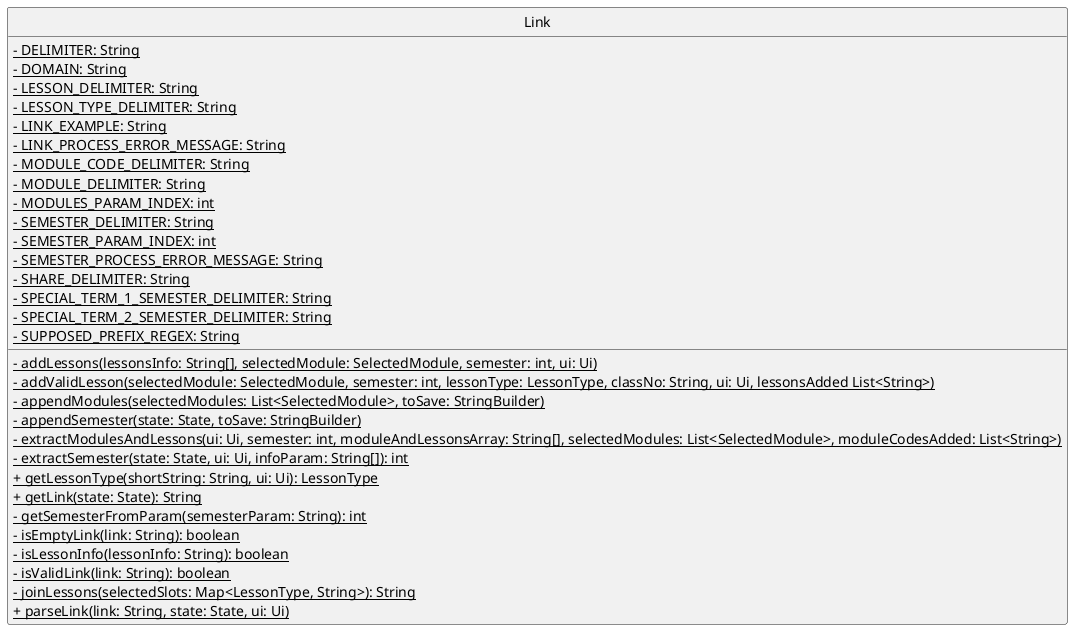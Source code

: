 @startuml
'https://plantuml.com/class-diagram
hide circle
skinparam classAttributeIconSize 0

class Link {
    <u>- DELIMITER: String
    <u>- DOMAIN: String
    <u>- LESSON_DELIMITER: String
    <u>- LESSON_TYPE_DELIMITER: String
    <u>- LINK_EXAMPLE: String
    <u>- LINK_PROCESS_ERROR_MESSAGE: String
    <u>- MODULE_CODE_DELIMITER: String
    <u>- MODULE_DELIMITER: String
    <u>- MODULES_PARAM_INDEX: int
    <u>- SEMESTER_DELIMITER: String
    <u>- SEMESTER_PARAM_INDEX: int
    <u>- SEMESTER_PROCESS_ERROR_MESSAGE: String
    <u>- SHARE_DELIMITER: String
    <u>- SPECIAL_TERM_1_SEMESTER_DELIMITER: String
    <u>- SPECIAL_TERM_2_SEMESTER_DELIMITER: String
    <u>- SUPPOSED_PREFIX_REGEX: String

    <u>- addLessons(lessonsInfo: String[], selectedModule: SelectedModule, semester: int, ui: Ui)
    <u>- addValidLesson(selectedModule: SelectedModule, semester: int, lessonType: LessonType, classNo: String, ui: Ui, lessonsAdded List<String>)
    <u>- appendModules(selectedModules: List<SelectedModule>, toSave: StringBuilder)
    <u>- appendSemester(state: State, toSave: StringBuilder)
    <u>- extractModulesAndLessons(ui: Ui, semester: int, moduleAndLessonsArray: String[], selectedModules: List<SelectedModule>, moduleCodesAdded: List<String>)
    <u>- extractSemester(state: State, ui: Ui, infoParam: String[]): int
    <u>+ getLessonType(shortString: String, ui: Ui): LessonType
    <u>+ getLink(state: State): String
    <u>- getSemesterFromParam(semesterParam: String): int
    <u>- isEmptyLink(link: String): boolean
    <u>- isLessonInfo(lessonInfo: String): boolean
    <u>- isValidLink(link: String): boolean
    <u>- joinLessons(selectedSlots: Map<LessonType, String>): String
    <u>+ parseLink(link: String, state: State, ui: Ui)
}
@enduml